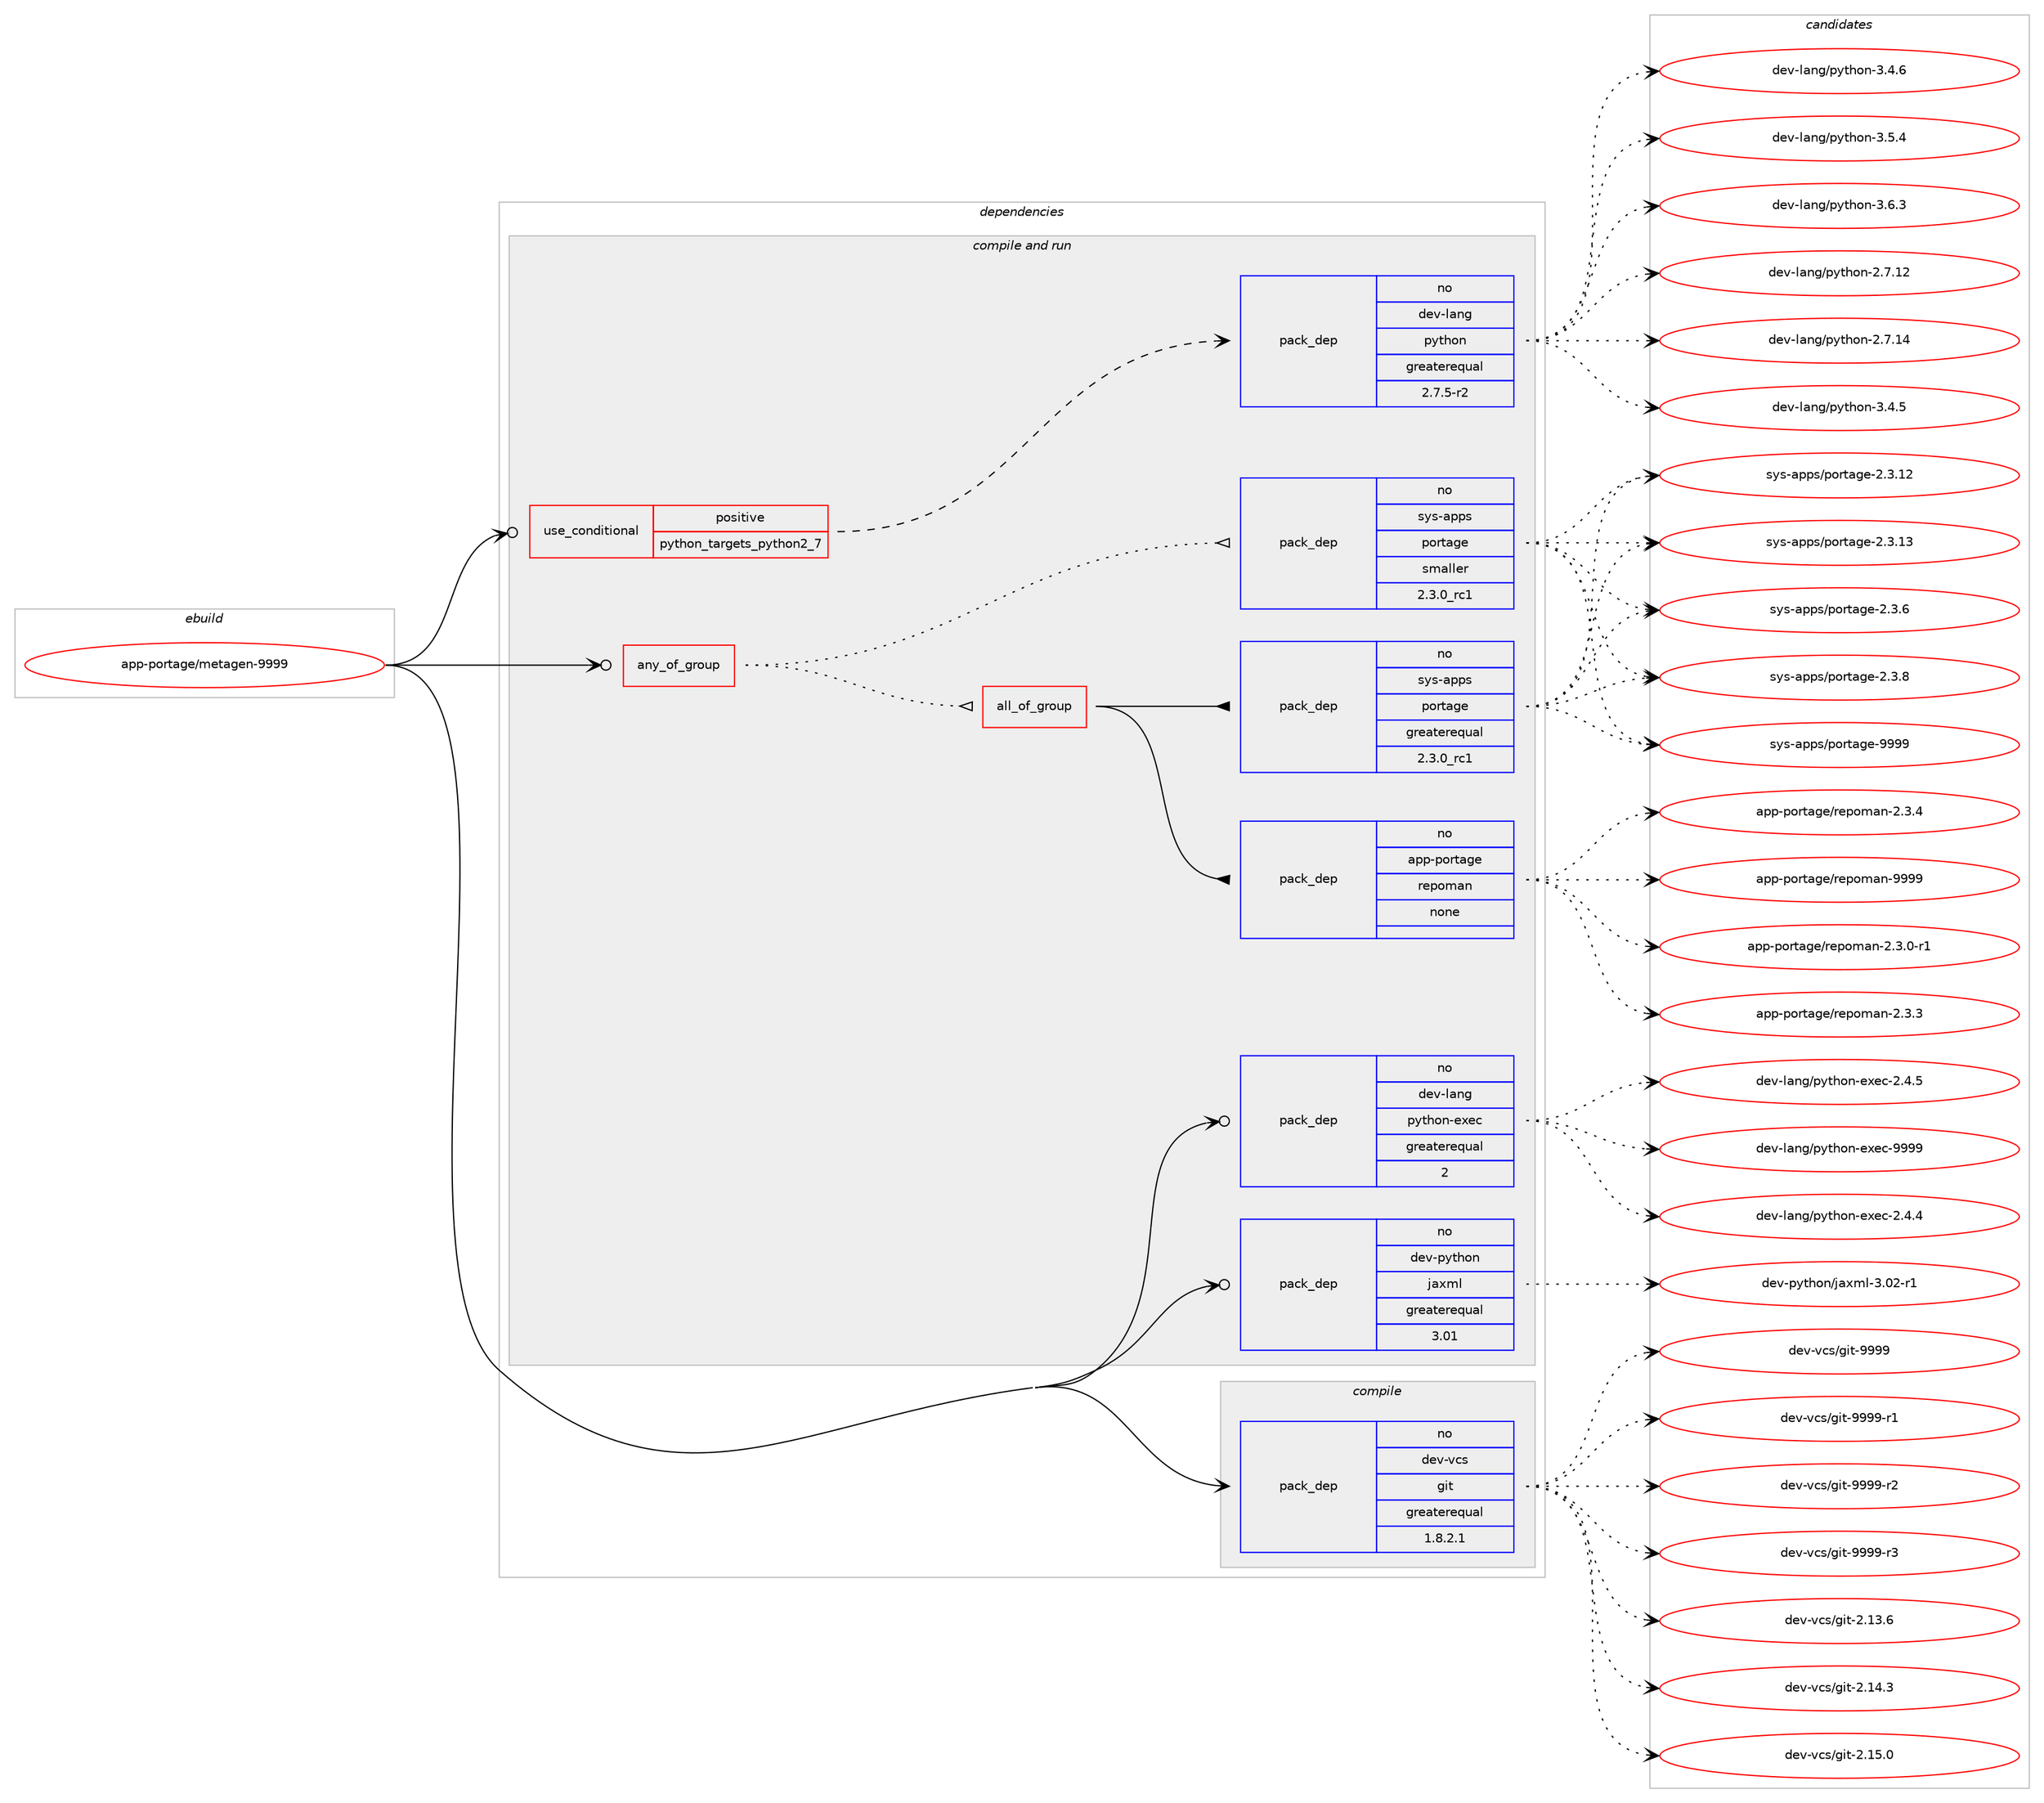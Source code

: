 digraph prolog {

# *************
# Graph options
# *************

newrank=true;
concentrate=true;
compound=true;
graph [rankdir=LR,fontname=Helvetica,fontsize=10,ranksep=1.5];#, ranksep=2.5, nodesep=0.2];
edge  [arrowhead=vee];
node  [fontname=Helvetica,fontsize=10];

# **********
# The ebuild
# **********

subgraph cluster_leftcol {
color=gray;
rank=same;
label=<<i>ebuild</i>>;
id [label="app-portage/metagen-9999", color=red, width=4, href="../app-portage/metagen-9999.svg"];
}

# ****************
# The dependencies
# ****************

subgraph cluster_midcol {
color=gray;
label=<<i>dependencies</i>>;
subgraph cluster_compile {
fillcolor="#eeeeee";
style=filled;
label=<<i>compile</i>>;
subgraph pack39390 {
dependency54462 [label=<<TABLE BORDER="0" CELLBORDER="1" CELLSPACING="0" CELLPADDING="4" WIDTH="220"><TR><TD ROWSPAN="6" CELLPADDING="30">pack_dep</TD></TR><TR><TD WIDTH="110">no</TD></TR><TR><TD>dev-vcs</TD></TR><TR><TD>git</TD></TR><TR><TD>greaterequal</TD></TR><TR><TD>1.8.2.1</TD></TR></TABLE>>, shape=none, color=blue];
}
id:e -> dependency54462:w [weight=20,style="solid",arrowhead="vee"];
}
subgraph cluster_compileandrun {
fillcolor="#eeeeee";
style=filled;
label=<<i>compile and run</i>>;
subgraph any956 {
dependency54463 [label=<<TABLE BORDER="0" CELLBORDER="1" CELLSPACING="0" CELLPADDING="4"><TR><TD CELLPADDING="10">any_of_group</TD></TR></TABLE>>, shape=none, color=red];subgraph all26 {
dependency54464 [label=<<TABLE BORDER="0" CELLBORDER="1" CELLSPACING="0" CELLPADDING="4"><TR><TD CELLPADDING="10">all_of_group</TD></TR></TABLE>>, shape=none, color=red];subgraph pack39391 {
dependency54465 [label=<<TABLE BORDER="0" CELLBORDER="1" CELLSPACING="0" CELLPADDING="4" WIDTH="220"><TR><TD ROWSPAN="6" CELLPADDING="30">pack_dep</TD></TR><TR><TD WIDTH="110">no</TD></TR><TR><TD>sys-apps</TD></TR><TR><TD>portage</TD></TR><TR><TD>greaterequal</TD></TR><TR><TD>2.3.0_rc1</TD></TR></TABLE>>, shape=none, color=blue];
}
dependency54464:e -> dependency54465:w [weight=20,style="solid",arrowhead="inv"];
subgraph pack39392 {
dependency54466 [label=<<TABLE BORDER="0" CELLBORDER="1" CELLSPACING="0" CELLPADDING="4" WIDTH="220"><TR><TD ROWSPAN="6" CELLPADDING="30">pack_dep</TD></TR><TR><TD WIDTH="110">no</TD></TR><TR><TD>app-portage</TD></TR><TR><TD>repoman</TD></TR><TR><TD>none</TD></TR><TR><TD></TD></TR></TABLE>>, shape=none, color=blue];
}
dependency54464:e -> dependency54466:w [weight=20,style="solid",arrowhead="inv"];
}
dependency54463:e -> dependency54464:w [weight=20,style="dotted",arrowhead="oinv"];
subgraph pack39393 {
dependency54467 [label=<<TABLE BORDER="0" CELLBORDER="1" CELLSPACING="0" CELLPADDING="4" WIDTH="220"><TR><TD ROWSPAN="6" CELLPADDING="30">pack_dep</TD></TR><TR><TD WIDTH="110">no</TD></TR><TR><TD>sys-apps</TD></TR><TR><TD>portage</TD></TR><TR><TD>smaller</TD></TR><TR><TD>2.3.0_rc1</TD></TR></TABLE>>, shape=none, color=blue];
}
dependency54463:e -> dependency54467:w [weight=20,style="dotted",arrowhead="oinv"];
}
id:e -> dependency54463:w [weight=20,style="solid",arrowhead="odotvee"];
subgraph cond14093 {
dependency54468 [label=<<TABLE BORDER="0" CELLBORDER="1" CELLSPACING="0" CELLPADDING="4"><TR><TD ROWSPAN="3" CELLPADDING="10">use_conditional</TD></TR><TR><TD>positive</TD></TR><TR><TD>python_targets_python2_7</TD></TR></TABLE>>, shape=none, color=red];
subgraph pack39394 {
dependency54469 [label=<<TABLE BORDER="0" CELLBORDER="1" CELLSPACING="0" CELLPADDING="4" WIDTH="220"><TR><TD ROWSPAN="6" CELLPADDING="30">pack_dep</TD></TR><TR><TD WIDTH="110">no</TD></TR><TR><TD>dev-lang</TD></TR><TR><TD>python</TD></TR><TR><TD>greaterequal</TD></TR><TR><TD>2.7.5-r2</TD></TR></TABLE>>, shape=none, color=blue];
}
dependency54468:e -> dependency54469:w [weight=20,style="dashed",arrowhead="vee"];
}
id:e -> dependency54468:w [weight=20,style="solid",arrowhead="odotvee"];
subgraph pack39395 {
dependency54470 [label=<<TABLE BORDER="0" CELLBORDER="1" CELLSPACING="0" CELLPADDING="4" WIDTH="220"><TR><TD ROWSPAN="6" CELLPADDING="30">pack_dep</TD></TR><TR><TD WIDTH="110">no</TD></TR><TR><TD>dev-lang</TD></TR><TR><TD>python-exec</TD></TR><TR><TD>greaterequal</TD></TR><TR><TD>2</TD></TR></TABLE>>, shape=none, color=blue];
}
id:e -> dependency54470:w [weight=20,style="solid",arrowhead="odotvee"];
subgraph pack39396 {
dependency54471 [label=<<TABLE BORDER="0" CELLBORDER="1" CELLSPACING="0" CELLPADDING="4" WIDTH="220"><TR><TD ROWSPAN="6" CELLPADDING="30">pack_dep</TD></TR><TR><TD WIDTH="110">no</TD></TR><TR><TD>dev-python</TD></TR><TR><TD>jaxml</TD></TR><TR><TD>greaterequal</TD></TR><TR><TD>3.01</TD></TR></TABLE>>, shape=none, color=blue];
}
id:e -> dependency54471:w [weight=20,style="solid",arrowhead="odotvee"];
}
subgraph cluster_run {
fillcolor="#eeeeee";
style=filled;
label=<<i>run</i>>;
}
}

# **************
# The candidates
# **************

subgraph cluster_choices {
rank=same;
color=gray;
label=<<i>candidates</i>>;

subgraph choice39390 {
color=black;
nodesep=1;
choice10010111845118991154710310511645504649514654 [label="dev-vcs/git-2.13.6", color=red, width=4,href="../dev-vcs/git-2.13.6.svg"];
choice10010111845118991154710310511645504649524651 [label="dev-vcs/git-2.14.3", color=red, width=4,href="../dev-vcs/git-2.14.3.svg"];
choice10010111845118991154710310511645504649534648 [label="dev-vcs/git-2.15.0", color=red, width=4,href="../dev-vcs/git-2.15.0.svg"];
choice1001011184511899115471031051164557575757 [label="dev-vcs/git-9999", color=red, width=4,href="../dev-vcs/git-9999.svg"];
choice10010111845118991154710310511645575757574511449 [label="dev-vcs/git-9999-r1", color=red, width=4,href="../dev-vcs/git-9999-r1.svg"];
choice10010111845118991154710310511645575757574511450 [label="dev-vcs/git-9999-r2", color=red, width=4,href="../dev-vcs/git-9999-r2.svg"];
choice10010111845118991154710310511645575757574511451 [label="dev-vcs/git-9999-r3", color=red, width=4,href="../dev-vcs/git-9999-r3.svg"];
dependency54462:e -> choice10010111845118991154710310511645504649514654:w [style=dotted,weight="100"];
dependency54462:e -> choice10010111845118991154710310511645504649524651:w [style=dotted,weight="100"];
dependency54462:e -> choice10010111845118991154710310511645504649534648:w [style=dotted,weight="100"];
dependency54462:e -> choice1001011184511899115471031051164557575757:w [style=dotted,weight="100"];
dependency54462:e -> choice10010111845118991154710310511645575757574511449:w [style=dotted,weight="100"];
dependency54462:e -> choice10010111845118991154710310511645575757574511450:w [style=dotted,weight="100"];
dependency54462:e -> choice10010111845118991154710310511645575757574511451:w [style=dotted,weight="100"];
}
subgraph choice39391 {
color=black;
nodesep=1;
choice1151211154597112112115471121111141169710310145504651464950 [label="sys-apps/portage-2.3.12", color=red, width=4,href="../sys-apps/portage-2.3.12.svg"];
choice1151211154597112112115471121111141169710310145504651464951 [label="sys-apps/portage-2.3.13", color=red, width=4,href="../sys-apps/portage-2.3.13.svg"];
choice11512111545971121121154711211111411697103101455046514654 [label="sys-apps/portage-2.3.6", color=red, width=4,href="../sys-apps/portage-2.3.6.svg"];
choice11512111545971121121154711211111411697103101455046514656 [label="sys-apps/portage-2.3.8", color=red, width=4,href="../sys-apps/portage-2.3.8.svg"];
choice115121115459711211211547112111114116971031014557575757 [label="sys-apps/portage-9999", color=red, width=4,href="../sys-apps/portage-9999.svg"];
dependency54465:e -> choice1151211154597112112115471121111141169710310145504651464950:w [style=dotted,weight="100"];
dependency54465:e -> choice1151211154597112112115471121111141169710310145504651464951:w [style=dotted,weight="100"];
dependency54465:e -> choice11512111545971121121154711211111411697103101455046514654:w [style=dotted,weight="100"];
dependency54465:e -> choice11512111545971121121154711211111411697103101455046514656:w [style=dotted,weight="100"];
dependency54465:e -> choice115121115459711211211547112111114116971031014557575757:w [style=dotted,weight="100"];
}
subgraph choice39392 {
color=black;
nodesep=1;
choice97112112451121111141169710310147114101112111109971104550465146484511449 [label="app-portage/repoman-2.3.0-r1", color=red, width=4,href="../app-portage/repoman-2.3.0-r1.svg"];
choice9711211245112111114116971031014711410111211110997110455046514651 [label="app-portage/repoman-2.3.3", color=red, width=4,href="../app-portage/repoman-2.3.3.svg"];
choice9711211245112111114116971031014711410111211110997110455046514652 [label="app-portage/repoman-2.3.4", color=red, width=4,href="../app-portage/repoman-2.3.4.svg"];
choice97112112451121111141169710310147114101112111109971104557575757 [label="app-portage/repoman-9999", color=red, width=4,href="../app-portage/repoman-9999.svg"];
dependency54466:e -> choice97112112451121111141169710310147114101112111109971104550465146484511449:w [style=dotted,weight="100"];
dependency54466:e -> choice9711211245112111114116971031014711410111211110997110455046514651:w [style=dotted,weight="100"];
dependency54466:e -> choice9711211245112111114116971031014711410111211110997110455046514652:w [style=dotted,weight="100"];
dependency54466:e -> choice97112112451121111141169710310147114101112111109971104557575757:w [style=dotted,weight="100"];
}
subgraph choice39393 {
color=black;
nodesep=1;
choice1151211154597112112115471121111141169710310145504651464950 [label="sys-apps/portage-2.3.12", color=red, width=4,href="../sys-apps/portage-2.3.12.svg"];
choice1151211154597112112115471121111141169710310145504651464951 [label="sys-apps/portage-2.3.13", color=red, width=4,href="../sys-apps/portage-2.3.13.svg"];
choice11512111545971121121154711211111411697103101455046514654 [label="sys-apps/portage-2.3.6", color=red, width=4,href="../sys-apps/portage-2.3.6.svg"];
choice11512111545971121121154711211111411697103101455046514656 [label="sys-apps/portage-2.3.8", color=red, width=4,href="../sys-apps/portage-2.3.8.svg"];
choice115121115459711211211547112111114116971031014557575757 [label="sys-apps/portage-9999", color=red, width=4,href="../sys-apps/portage-9999.svg"];
dependency54467:e -> choice1151211154597112112115471121111141169710310145504651464950:w [style=dotted,weight="100"];
dependency54467:e -> choice1151211154597112112115471121111141169710310145504651464951:w [style=dotted,weight="100"];
dependency54467:e -> choice11512111545971121121154711211111411697103101455046514654:w [style=dotted,weight="100"];
dependency54467:e -> choice11512111545971121121154711211111411697103101455046514656:w [style=dotted,weight="100"];
dependency54467:e -> choice115121115459711211211547112111114116971031014557575757:w [style=dotted,weight="100"];
}
subgraph choice39394 {
color=black;
nodesep=1;
choice10010111845108971101034711212111610411111045504655464950 [label="dev-lang/python-2.7.12", color=red, width=4,href="../dev-lang/python-2.7.12.svg"];
choice10010111845108971101034711212111610411111045504655464952 [label="dev-lang/python-2.7.14", color=red, width=4,href="../dev-lang/python-2.7.14.svg"];
choice100101118451089711010347112121116104111110455146524653 [label="dev-lang/python-3.4.5", color=red, width=4,href="../dev-lang/python-3.4.5.svg"];
choice100101118451089711010347112121116104111110455146524654 [label="dev-lang/python-3.4.6", color=red, width=4,href="../dev-lang/python-3.4.6.svg"];
choice100101118451089711010347112121116104111110455146534652 [label="dev-lang/python-3.5.4", color=red, width=4,href="../dev-lang/python-3.5.4.svg"];
choice100101118451089711010347112121116104111110455146544651 [label="dev-lang/python-3.6.3", color=red, width=4,href="../dev-lang/python-3.6.3.svg"];
dependency54469:e -> choice10010111845108971101034711212111610411111045504655464950:w [style=dotted,weight="100"];
dependency54469:e -> choice10010111845108971101034711212111610411111045504655464952:w [style=dotted,weight="100"];
dependency54469:e -> choice100101118451089711010347112121116104111110455146524653:w [style=dotted,weight="100"];
dependency54469:e -> choice100101118451089711010347112121116104111110455146524654:w [style=dotted,weight="100"];
dependency54469:e -> choice100101118451089711010347112121116104111110455146534652:w [style=dotted,weight="100"];
dependency54469:e -> choice100101118451089711010347112121116104111110455146544651:w [style=dotted,weight="100"];
}
subgraph choice39395 {
color=black;
nodesep=1;
choice1001011184510897110103471121211161041111104510112010199455046524652 [label="dev-lang/python-exec-2.4.4", color=red, width=4,href="../dev-lang/python-exec-2.4.4.svg"];
choice1001011184510897110103471121211161041111104510112010199455046524653 [label="dev-lang/python-exec-2.4.5", color=red, width=4,href="../dev-lang/python-exec-2.4.5.svg"];
choice10010111845108971101034711212111610411111045101120101994557575757 [label="dev-lang/python-exec-9999", color=red, width=4,href="../dev-lang/python-exec-9999.svg"];
dependency54470:e -> choice1001011184510897110103471121211161041111104510112010199455046524652:w [style=dotted,weight="100"];
dependency54470:e -> choice1001011184510897110103471121211161041111104510112010199455046524653:w [style=dotted,weight="100"];
dependency54470:e -> choice10010111845108971101034711212111610411111045101120101994557575757:w [style=dotted,weight="100"];
}
subgraph choice39396 {
color=black;
nodesep=1;
choice10010111845112121116104111110471069712010910845514648504511449 [label="dev-python/jaxml-3.02-r1", color=red, width=4,href="../dev-python/jaxml-3.02-r1.svg"];
dependency54471:e -> choice10010111845112121116104111110471069712010910845514648504511449:w [style=dotted,weight="100"];
}
}

}
